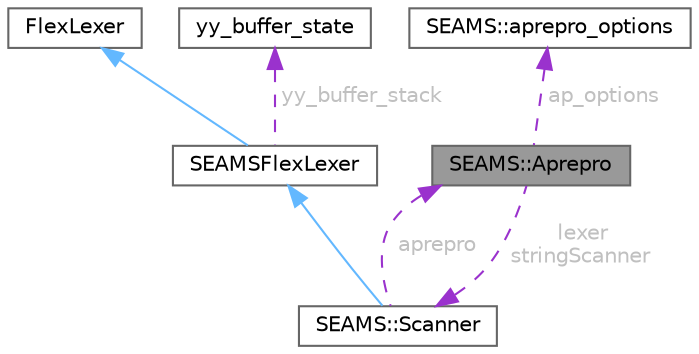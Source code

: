 digraph "SEAMS::Aprepro"
{
 // LATEX_PDF_SIZE
  bgcolor="transparent";
  edge [fontname=Helvetica,fontsize=10,labelfontname=Helvetica,labelfontsize=10];
  node [fontname=Helvetica,fontsize=10,shape=box,height=0.2,width=0.4];
  Node1 [id="Node000001",label="SEAMS::Aprepro",height=0.2,width=0.4,color="gray40", fillcolor="grey60", style="filled", fontcolor="black",tooltip=" "];
  Node2 -> Node1 [id="edge1_Node000001_Node000002",dir="back",color="darkorchid3",style="dashed",tooltip=" ",label=" ap_options",fontcolor="grey" ];
  Node2 [id="Node000002",label="SEAMS::aprepro_options",height=0.2,width=0.4,color="gray40", fillcolor="white", style="filled",URL="$structSEAMS_1_1aprepro__options.html",tooltip=" "];
  Node3 -> Node1 [id="edge2_Node000001_Node000003",dir="back",color="darkorchid3",style="dashed",tooltip=" ",label=" lexer\nstringScanner",fontcolor="grey" ];
  Node3 [id="Node000003",label="SEAMS::Scanner",height=0.2,width=0.4,color="gray40", fillcolor="white", style="filled",URL="$classSEAMS_1_1Scanner.html",tooltip=" "];
  Node4 -> Node3 [id="edge3_Node000003_Node000004",dir="back",color="steelblue1",style="solid",tooltip=" "];
  Node4 [id="Node000004",label="SEAMSFlexLexer",height=0.2,width=0.4,color="gray40", fillcolor="white", style="filled",URL="$classSEAMSFlexLexer.html",tooltip=" "];
  Node5 -> Node4 [id="edge4_Node000004_Node000005",dir="back",color="steelblue1",style="solid",tooltip=" "];
  Node5 [id="Node000005",label="FlexLexer",height=0.2,width=0.4,color="gray40", fillcolor="white", style="filled",URL="$classFlexLexer.html",tooltip=" "];
  Node6 -> Node4 [id="edge5_Node000004_Node000006",dir="back",color="darkorchid3",style="dashed",tooltip=" ",label=" yy_buffer_stack",fontcolor="grey" ];
  Node6 [id="Node000006",label="yy_buffer_state",height=0.2,width=0.4,color="gray40", fillcolor="white", style="filled",URL="$structyy__buffer__state.html",tooltip=" "];
  Node1 -> Node3 [id="edge6_Node000003_Node000001",dir="back",color="darkorchid3",style="dashed",tooltip=" ",label=" aprepro",fontcolor="grey" ];
}

